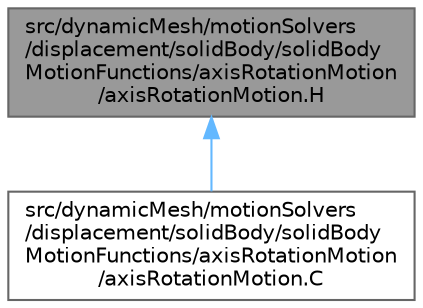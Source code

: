 digraph "src/dynamicMesh/motionSolvers/displacement/solidBody/solidBodyMotionFunctions/axisRotationMotion/axisRotationMotion.H"
{
 // LATEX_PDF_SIZE
  bgcolor="transparent";
  edge [fontname=Helvetica,fontsize=10,labelfontname=Helvetica,labelfontsize=10];
  node [fontname=Helvetica,fontsize=10,shape=box,height=0.2,width=0.4];
  Node1 [id="Node000001",label="src/dynamicMesh/motionSolvers\l/displacement/solidBody/solidBody\lMotionFunctions/axisRotationMotion\l/axisRotationMotion.H",height=0.2,width=0.4,color="gray40", fillcolor="grey60", style="filled", fontcolor="black",tooltip=" "];
  Node1 -> Node2 [id="edge1_Node000001_Node000002",dir="back",color="steelblue1",style="solid",tooltip=" "];
  Node2 [id="Node000002",label="src/dynamicMesh/motionSolvers\l/displacement/solidBody/solidBody\lMotionFunctions/axisRotationMotion\l/axisRotationMotion.C",height=0.2,width=0.4,color="grey40", fillcolor="white", style="filled",URL="$axisRotationMotion_8C.html",tooltip=" "];
}
